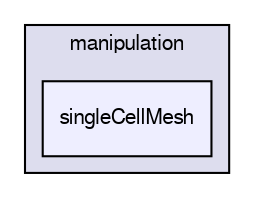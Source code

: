 digraph "applications/utilities/mesh/manipulation/singleCellMesh" {
  bgcolor=transparent;
  compound=true
  node [ fontsize="10", fontname="FreeSans"];
  edge [ labelfontsize="10", labelfontname="FreeSans"];
  subgraph clusterdir_15449a1ef4a09517cc5e2efa6b11565e {
    graph [ bgcolor="#ddddee", pencolor="black", label="manipulation" fontname="FreeSans", fontsize="10", URL="dir_15449a1ef4a09517cc5e2efa6b11565e.html"]
  dir_768097487657813924c709c16df0ac20 [shape=box, label="singleCellMesh", style="filled", fillcolor="#eeeeff", pencolor="black", URL="dir_768097487657813924c709c16df0ac20.html"];
  }
}
